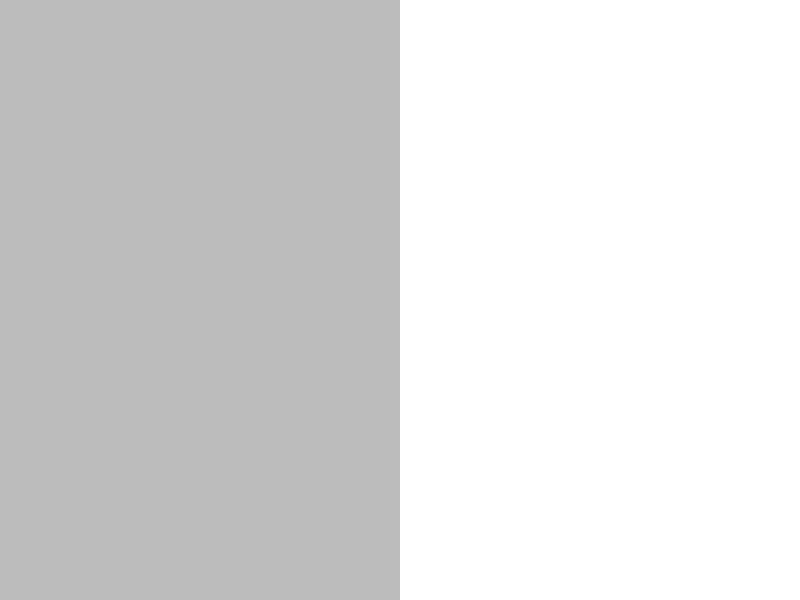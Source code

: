 
global_settings{
    assumed_gamma 1 // change if the image is too pale

    radiosity{
        recursion_limit 1
    }
  max_trace_level 8
}

#include "colors.inc"

background{White*0.5}
light_source{x*100 color White
    area_light 15*x,15*z, 10,10 jitter adaptive 1 orient
    rotate z*45
    rotate y*210
}


#include "woods.inc"

#declare light_woodF = pigment { P_WoodGrain16A color_map { M_Wood7A } scale 0.1 }
#declare  dark_woodF = pigment { P_WoodGrain14A color_map { M_Wood8A } scale 0.1}
#declare board_lengthF = 0.35;
#declare board_widthF = 0.075;

#declare light_Wallpaper = pigment { P_WoodGrain16A color <1,1,1> scale 10 }

plane{y,0 
          pigment { gradient y sine_wave
                pigment_map { [0.2 light_woodF ]
                              [1.0 dark_woodF ] }
                warp { repeat board_lengthF*z offset 0.37*y } 
                warp { repeat board_widthF*x offset board_lengthF*3/2*z } 
                rotate y*45
                }
}
plane{x,2
          pigment { gradient y sine_wave
                pigment_map { [1 light_Wallpaper ] }
                }
}
plane{z,-2
          pigment { gradient y sine_wave
                pigment_map { [1 light_Wallpaper ] }
                }
}
